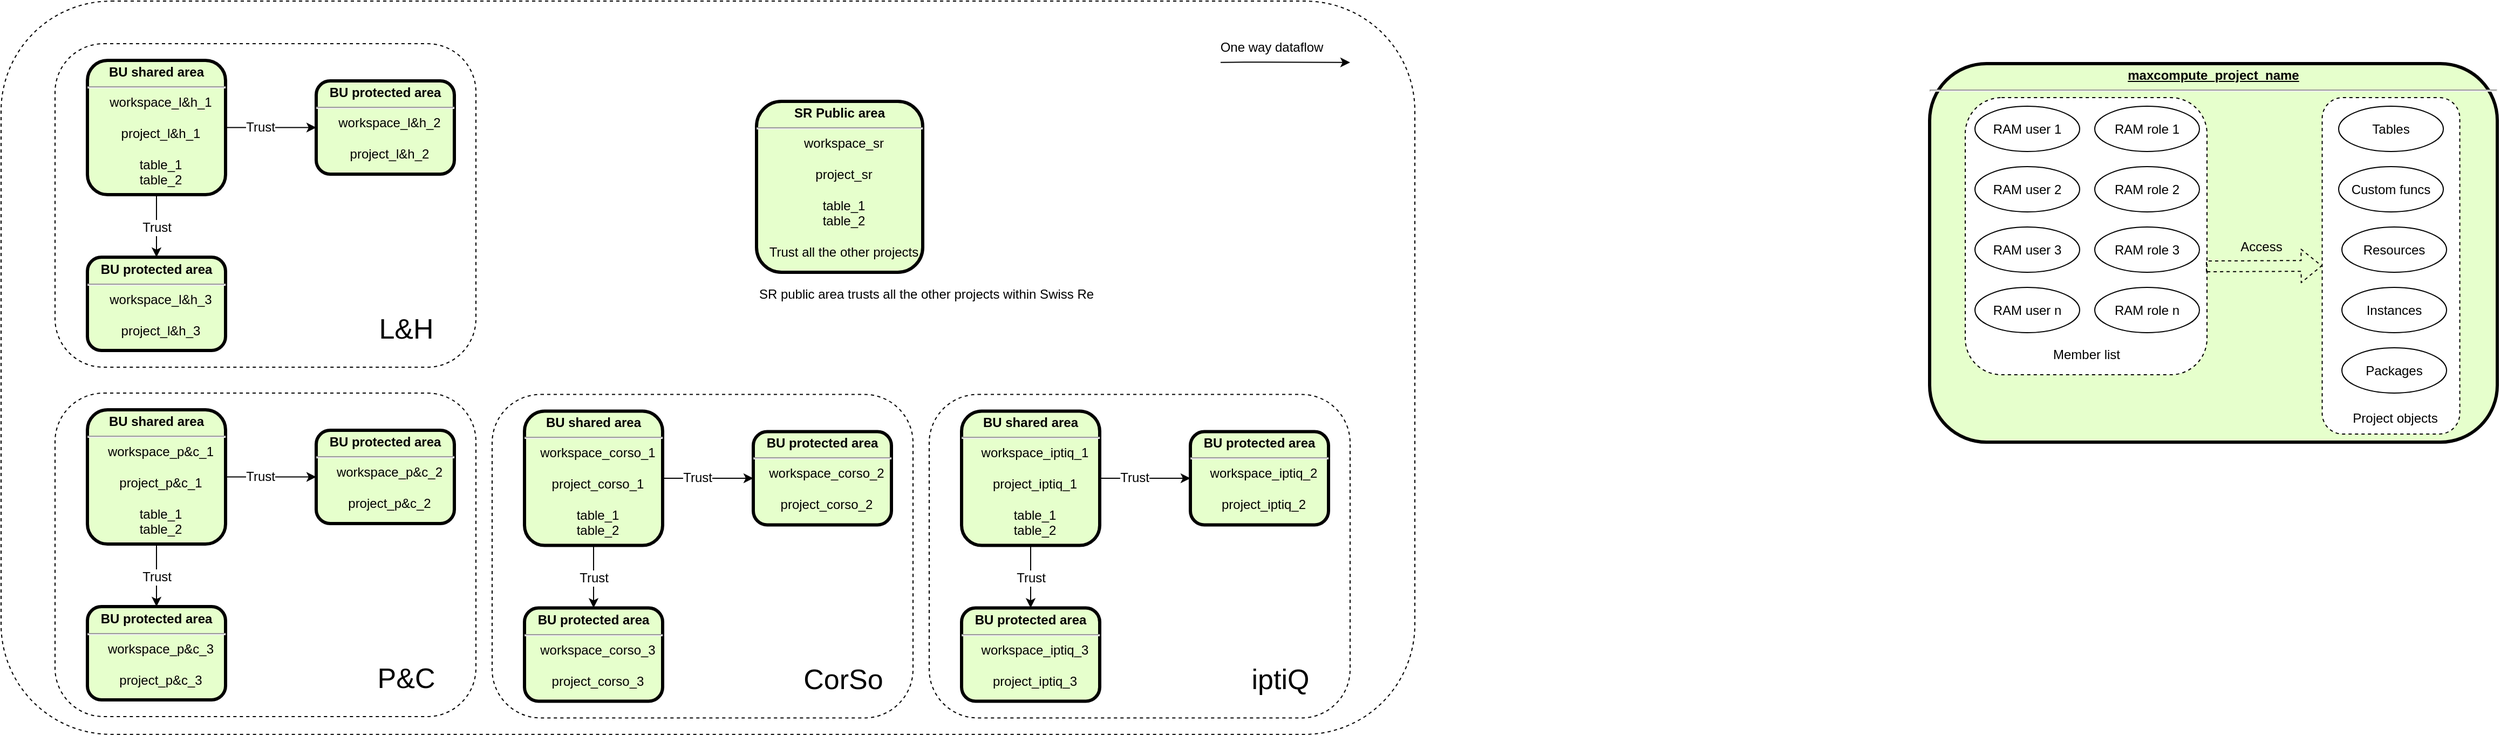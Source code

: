 <mxfile version="14.4.5" type="github">
  <diagram name="Page-1" id="c7558073-3199-34d8-9f00-42111426c3f3">
    <mxGraphModel dx="2589" dy="1806" grid="0" gridSize="10" guides="1" tooltips="1" connect="1" arrows="1" fold="1" page="1" pageScale="1" pageWidth="826" pageHeight="1169" background="#ffffff" math="0" shadow="0">
      <root>
        <mxCell id="0" />
        <mxCell id="1" parent="0" />
        <mxCell id="BuY6lLi31nu-NfypY2Oj-112" value="" style="rounded=1;whiteSpace=wrap;html=1;fontSize=12;dashed=1;" parent="1" vertex="1">
          <mxGeometry x="-630" y="-130" width="1310" height="680" as="geometry" />
        </mxCell>
        <mxCell id="zFzPmybtbYSCaZnyCdFx-10" value="&lt;p style=&quot;margin: 0px ; margin-top: 4px ; text-align: center ; text-decoration: underline&quot;&gt;maxcompute_project_name&lt;/p&gt;&lt;hr&gt;&lt;p style=&quot;margin: 0px ; margin-left: 8px&quot;&gt;&lt;br&gt;&lt;/p&gt;" style="verticalAlign=middle;align=center;overflow=fill;fontSize=12;fontFamily=Helvetica;html=1;rounded=1;fontStyle=1;strokeWidth=3;fillColor=#E6FFCC" parent="1" vertex="1">
          <mxGeometry x="1157" y="-72" width="526" height="351" as="geometry" />
        </mxCell>
        <mxCell id="zFzPmybtbYSCaZnyCdFx-26" value="" style="rounded=1;whiteSpace=wrap;html=1;dashed=1;" parent="1" vertex="1">
          <mxGeometry x="1520.75" y="-40.5" width="127.5" height="312" as="geometry" />
        </mxCell>
        <mxCell id="zFzPmybtbYSCaZnyCdFx-24" value="" style="rounded=1;whiteSpace=wrap;html=1;dashed=1;" parent="1" vertex="1">
          <mxGeometry x="1190" y="-40.5" width="224" height="257" as="geometry" />
        </mxCell>
        <mxCell id="P1ETKW7xS4ezUGH-ev0N-116" value="" style="rounded=1;whiteSpace=wrap;html=1;dashed=1;" parent="1" vertex="1">
          <mxGeometry x="230" y="234.75" width="390" height="300" as="geometry" />
        </mxCell>
        <mxCell id="10" value="&lt;p style=&quot;margin: 4px 0px 0px&quot;&gt;BU shared area&lt;/p&gt;&lt;hr&gt;&lt;p style=&quot;margin: 0px ; margin-left: 8px&quot;&gt;&lt;span style=&quot;font-weight: 400&quot;&gt;workspace_iptiq_1&lt;/span&gt;&lt;br&gt;&lt;/p&gt;&lt;p style=&quot;margin: 0px ; margin-left: 8px&quot;&gt;&lt;span style=&quot;font-weight: 400&quot;&gt;&lt;br&gt;&lt;/span&gt;&lt;/p&gt;&lt;p style=&quot;margin: 0px ; margin-left: 8px&quot;&gt;&lt;span style=&quot;font-weight: normal&quot;&gt;project_iptiq_1&lt;/span&gt;&lt;/p&gt;&lt;p style=&quot;margin: 0px ; margin-left: 8px&quot;&gt;&lt;span style=&quot;font-weight: normal&quot;&gt;&lt;br&gt;&lt;/span&gt;&lt;/p&gt;&lt;p style=&quot;margin: 0px ; margin-left: 8px&quot;&gt;&lt;span style=&quot;font-weight: normal&quot;&gt;table_1&lt;/span&gt;&lt;/p&gt;&lt;p style=&quot;margin: 0px ; margin-left: 8px&quot;&gt;&lt;span style=&quot;font-weight: normal&quot;&gt;table_2&lt;/span&gt;&lt;/p&gt;" style="verticalAlign=middle;align=center;overflow=fill;fontSize=12;fontFamily=Helvetica;html=1;rounded=1;fontStyle=1;strokeWidth=3;fillColor=#E6FFCC" parent="1" vertex="1">
          <mxGeometry x="260" y="250.25" width="128" height="124.5" as="geometry" />
        </mxCell>
        <mxCell id="P1ETKW7xS4ezUGH-ev0N-117" value="iptiQ" style="text;html=1;align=center;verticalAlign=middle;resizable=0;points=[];autosize=1;strokeWidth=1;fontSize=26;" parent="1" vertex="1">
          <mxGeometry x="520" y="479.25" width="70" height="40" as="geometry" />
        </mxCell>
        <mxCell id="P1ETKW7xS4ezUGH-ev0N-125" value="" style="endArrow=classic;html=1;fontSize=20;" parent="1" edge="1">
          <mxGeometry width="50" height="50" relative="1" as="geometry">
            <mxPoint x="500" y="-73.1" as="sourcePoint" />
            <mxPoint x="620" y="-73.1" as="targetPoint" />
            <Array as="points">
              <mxPoint x="532" y="-73.43" />
            </Array>
          </mxGeometry>
        </mxCell>
        <mxCell id="P1ETKW7xS4ezUGH-ev0N-126" value="&lt;font style=&quot;font-size: 12px&quot;&gt;One way dataflow&lt;/font&gt;" style="text;html=1;align=center;verticalAlign=middle;resizable=0;points=[];autosize=1;fontSize=20;" parent="1" vertex="1">
          <mxGeometry x="494.5" y="-106.76" width="105" height="31" as="geometry" />
        </mxCell>
        <mxCell id="P1ETKW7xS4ezUGH-ev0N-159" value="&lt;p style=&quot;margin: 4px 0px 0px ; text-align: center&quot;&gt;SR Public area&lt;/p&gt;&lt;hr&gt;&lt;p style=&quot;margin: 0px ; margin-left: 8px&quot;&gt;&lt;span style=&quot;font-weight: normal&quot;&gt;workspace_sr&lt;/span&gt;&lt;br&gt;&lt;/p&gt;&lt;p style=&quot;margin: 0px ; margin-left: 8px&quot;&gt;&lt;br&gt;&lt;/p&gt;&lt;p style=&quot;margin: 0px ; margin-left: 8px&quot;&gt;&lt;span style=&quot;font-weight: normal&quot;&gt;project_sr&lt;/span&gt;&lt;/p&gt;&lt;p style=&quot;margin: 0px ; margin-left: 8px&quot;&gt;&lt;br&gt;&lt;/p&gt;&lt;p style=&quot;margin: 0px ; margin-left: 8px&quot;&gt;&lt;span style=&quot;font-weight: normal&quot;&gt;table_1&lt;/span&gt;&lt;/p&gt;&lt;p style=&quot;margin: 0px ; margin-left: 8px&quot;&gt;&lt;span style=&quot;font-weight: normal&quot;&gt;table_2&lt;/span&gt;&lt;/p&gt;&lt;p style=&quot;margin: 0px ; margin-left: 8px&quot;&gt;&lt;span style=&quot;font-weight: normal&quot;&gt;&lt;br&gt;&lt;/span&gt;&lt;/p&gt;&lt;p style=&quot;margin: 0px ; margin-left: 8px&quot;&gt;&lt;span style=&quot;font-weight: normal&quot;&gt;Trust all the other projects&lt;/span&gt;&lt;/p&gt;" style="verticalAlign=middle;align=center;overflow=fill;fontSize=12;fontFamily=Helvetica;html=1;rounded=1;fontStyle=1;strokeWidth=3;fillColor=#E6FFCC" parent="1" vertex="1">
          <mxGeometry x="70" y="-37" width="154" height="158.5" as="geometry" />
        </mxCell>
        <mxCell id="zFzPmybtbYSCaZnyCdFx-11" value="RAM user 3" style="ellipse;whiteSpace=wrap;html=1;" parent="1" vertex="1">
          <mxGeometry x="1199" y="79.5" width="97" height="42" as="geometry" />
        </mxCell>
        <mxCell id="zFzPmybtbYSCaZnyCdFx-12" value="RAM user 2" style="ellipse;whiteSpace=wrap;html=1;" parent="1" vertex="1">
          <mxGeometry x="1199" y="23.5" width="97" height="42" as="geometry" />
        </mxCell>
        <mxCell id="zFzPmybtbYSCaZnyCdFx-13" value="RAM user 1" style="ellipse;whiteSpace=wrap;html=1;" parent="1" vertex="1">
          <mxGeometry x="1199" y="-32.5" width="97" height="42" as="geometry" />
        </mxCell>
        <mxCell id="zFzPmybtbYSCaZnyCdFx-14" value="RAM role 3" style="ellipse;whiteSpace=wrap;html=1;" parent="1" vertex="1">
          <mxGeometry x="1310" y="79.5" width="97" height="42" as="geometry" />
        </mxCell>
        <mxCell id="zFzPmybtbYSCaZnyCdFx-15" value="RAM role 2" style="ellipse;whiteSpace=wrap;html=1;" parent="1" vertex="1">
          <mxGeometry x="1310" y="23.5" width="97" height="42" as="geometry" />
        </mxCell>
        <mxCell id="zFzPmybtbYSCaZnyCdFx-16" value="RAM role 1" style="ellipse;whiteSpace=wrap;html=1;" parent="1" vertex="1">
          <mxGeometry x="1310" y="-32.5" width="97" height="42" as="geometry" />
        </mxCell>
        <mxCell id="zFzPmybtbYSCaZnyCdFx-17" value="RAM user n" style="ellipse;whiteSpace=wrap;html=1;" parent="1" vertex="1">
          <mxGeometry x="1199" y="135.5" width="97" height="42" as="geometry" />
        </mxCell>
        <mxCell id="zFzPmybtbYSCaZnyCdFx-18" value="RAM role n" style="ellipse;whiteSpace=wrap;html=1;" parent="1" vertex="1">
          <mxGeometry x="1310" y="135.5" width="97" height="42" as="geometry" />
        </mxCell>
        <mxCell id="zFzPmybtbYSCaZnyCdFx-19" value="Tables" style="ellipse;whiteSpace=wrap;html=1;" parent="1" vertex="1">
          <mxGeometry x="1536" y="-32.5" width="97" height="42" as="geometry" />
        </mxCell>
        <mxCell id="zFzPmybtbYSCaZnyCdFx-20" value="Custom funcs" style="ellipse;whiteSpace=wrap;html=1;" parent="1" vertex="1">
          <mxGeometry x="1536" y="23.5" width="97" height="42" as="geometry" />
        </mxCell>
        <mxCell id="zFzPmybtbYSCaZnyCdFx-21" value="Resources" style="ellipse;whiteSpace=wrap;html=1;" parent="1" vertex="1">
          <mxGeometry x="1539" y="79.5" width="97" height="42" as="geometry" />
        </mxCell>
        <mxCell id="zFzPmybtbYSCaZnyCdFx-22" value="Instances" style="ellipse;whiteSpace=wrap;html=1;" parent="1" vertex="1">
          <mxGeometry x="1539" y="135.5" width="97" height="42" as="geometry" />
        </mxCell>
        <mxCell id="zFzPmybtbYSCaZnyCdFx-23" value="Packages" style="ellipse;whiteSpace=wrap;html=1;" parent="1" vertex="1">
          <mxGeometry x="1539" y="191.5" width="97" height="42" as="geometry" />
        </mxCell>
        <mxCell id="zFzPmybtbYSCaZnyCdFx-25" value="Member list" style="text;html=1;align=center;verticalAlign=middle;resizable=0;points=[];autosize=1;" parent="1" vertex="1">
          <mxGeometry x="1266" y="188.5" width="72" height="18" as="geometry" />
        </mxCell>
        <mxCell id="zFzPmybtbYSCaZnyCdFx-27" value="Project objects" style="text;html=1;align=center;verticalAlign=middle;resizable=0;points=[];autosize=1;" parent="1" vertex="1">
          <mxGeometry x="1543" y="247.5" width="89" height="18" as="geometry" />
        </mxCell>
        <mxCell id="BuY6lLi31nu-NfypY2Oj-10" value="" style="shape=flexArrow;endArrow=classic;html=1;entryX=0;entryY=0.5;entryDx=0;entryDy=0;dashed=1;" parent="1" target="zFzPmybtbYSCaZnyCdFx-26" edge="1">
          <mxGeometry width="50" height="50" relative="1" as="geometry">
            <mxPoint x="1413" y="116" as="sourcePoint" />
            <mxPoint x="1483" y="69" as="targetPoint" />
          </mxGeometry>
        </mxCell>
        <mxCell id="BuY6lLi31nu-NfypY2Oj-11" value="Access" style="text;html=1;align=center;verticalAlign=middle;resizable=0;points=[];autosize=1;" parent="1" vertex="1">
          <mxGeometry x="1439" y="89" width="49" height="18" as="geometry" />
        </mxCell>
        <mxCell id="BuY6lLi31nu-NfypY2Oj-49" value="&lt;p style=&quot;margin: 4px 0px 0px&quot;&gt;BU protected area&lt;/p&gt;&lt;hr&gt;&lt;p style=&quot;margin: 0px ; margin-left: 8px&quot;&gt;&lt;span style=&quot;font-weight: 400&quot;&gt;workspace_iptiq_2&lt;/span&gt;&lt;br&gt;&lt;/p&gt;&lt;p style=&quot;margin: 0px ; margin-left: 8px&quot;&gt;&lt;span style=&quot;font-weight: 400&quot;&gt;&lt;br&gt;&lt;/span&gt;&lt;/p&gt;&lt;p style=&quot;margin: 0px ; margin-left: 8px&quot;&gt;&lt;span style=&quot;font-weight: normal&quot;&gt;project_iptiq_2&lt;/span&gt;&lt;/p&gt;" style="verticalAlign=middle;align=center;overflow=fill;fontSize=12;fontFamily=Helvetica;html=1;rounded=1;fontStyle=1;strokeWidth=3;fillColor=#E6FFCC" parent="1" vertex="1">
          <mxGeometry x="472" y="269.25" width="128" height="86.5" as="geometry" />
        </mxCell>
        <mxCell id="BuY6lLi31nu-NfypY2Oj-50" value="&lt;p style=&quot;margin: 4px 0px 0px&quot;&gt;BU protected area&lt;/p&gt;&lt;hr&gt;&lt;p style=&quot;margin: 0px ; margin-left: 8px&quot;&gt;&lt;span style=&quot;font-weight: 400&quot;&gt;workspace_iptiq_3&lt;/span&gt;&lt;br&gt;&lt;/p&gt;&lt;p style=&quot;margin: 0px ; margin-left: 8px&quot;&gt;&lt;span style=&quot;font-weight: 400&quot;&gt;&lt;br&gt;&lt;/span&gt;&lt;/p&gt;&lt;p style=&quot;margin: 0px ; margin-left: 8px&quot;&gt;&lt;span style=&quot;font-weight: normal&quot;&gt;project_iptiq_3&lt;/span&gt;&lt;/p&gt;" style="verticalAlign=middle;align=center;overflow=fill;fontSize=12;fontFamily=Helvetica;html=1;rounded=1;fontStyle=1;strokeWidth=3;fillColor=#E6FFCC" parent="1" vertex="1">
          <mxGeometry x="260" y="432.75" width="128" height="86.5" as="geometry" />
        </mxCell>
        <mxCell id="BuY6lLi31nu-NfypY2Oj-66" value="" style="endArrow=classic;html=1;fontSize=12;exitX=1;exitY=0.5;exitDx=0;exitDy=0;entryX=0;entryY=0.5;entryDx=0;entryDy=0;" parent="1" source="10" target="BuY6lLi31nu-NfypY2Oj-49" edge="1">
          <mxGeometry width="50" height="50" relative="1" as="geometry">
            <mxPoint x="150" y="494.75" as="sourcePoint" />
            <mxPoint x="200" y="444.75" as="targetPoint" />
          </mxGeometry>
        </mxCell>
        <mxCell id="BuY6lLi31nu-NfypY2Oj-67" value="Trust" style="edgeLabel;html=1;align=center;verticalAlign=middle;resizable=0;points=[];fontSize=12;" parent="BuY6lLi31nu-NfypY2Oj-66" vertex="1" connectable="0">
          <mxGeometry x="-0.238" y="1" relative="1" as="geometry">
            <mxPoint as="offset" />
          </mxGeometry>
        </mxCell>
        <mxCell id="BuY6lLi31nu-NfypY2Oj-68" value="" style="endArrow=classic;html=1;fontSize=12;exitX=0.5;exitY=1;exitDx=0;exitDy=0;entryX=0.5;entryY=0;entryDx=0;entryDy=0;" parent="1" source="10" target="BuY6lLi31nu-NfypY2Oj-50" edge="1">
          <mxGeometry width="50" height="50" relative="1" as="geometry">
            <mxPoint x="90" y="524.75" as="sourcePoint" />
            <mxPoint x="140" y="474.75" as="targetPoint" />
          </mxGeometry>
        </mxCell>
        <mxCell id="BuY6lLi31nu-NfypY2Oj-70" value="Trust" style="edgeLabel;html=1;align=center;verticalAlign=middle;resizable=0;points=[];fontSize=12;" parent="BuY6lLi31nu-NfypY2Oj-68" vertex="1" connectable="0">
          <mxGeometry x="-0.483" y="-2" relative="1" as="geometry">
            <mxPoint x="2" y="15" as="offset" />
          </mxGeometry>
        </mxCell>
        <mxCell id="BuY6lLi31nu-NfypY2Oj-71" value="" style="rounded=1;whiteSpace=wrap;html=1;dashed=1;" parent="1" vertex="1">
          <mxGeometry x="-580" y="233.5" width="390" height="300" as="geometry" />
        </mxCell>
        <mxCell id="BuY6lLi31nu-NfypY2Oj-72" value="&lt;p style=&quot;margin: 4px 0px 0px&quot;&gt;BU shared area&lt;/p&gt;&lt;hr&gt;&lt;p style=&quot;margin: 0px ; margin-left: 8px&quot;&gt;&lt;span style=&quot;font-weight: 400&quot;&gt;workspace_p&amp;amp;c_1&lt;/span&gt;&lt;br&gt;&lt;/p&gt;&lt;p style=&quot;margin: 0px ; margin-left: 8px&quot;&gt;&lt;span style=&quot;font-weight: 400&quot;&gt;&lt;br&gt;&lt;/span&gt;&lt;/p&gt;&lt;p style=&quot;margin: 0px ; margin-left: 8px&quot;&gt;&lt;span style=&quot;font-weight: normal&quot;&gt;project_p&amp;amp;c_1&lt;/span&gt;&lt;/p&gt;&lt;p style=&quot;margin: 0px ; margin-left: 8px&quot;&gt;&lt;span style=&quot;font-weight: normal&quot;&gt;&lt;br&gt;&lt;/span&gt;&lt;/p&gt;&lt;p style=&quot;margin: 0px ; margin-left: 8px&quot;&gt;&lt;span style=&quot;font-weight: normal&quot;&gt;table_1&lt;/span&gt;&lt;/p&gt;&lt;p style=&quot;margin: 0px ; margin-left: 8px&quot;&gt;&lt;span style=&quot;font-weight: normal&quot;&gt;table_2&lt;/span&gt;&lt;/p&gt;" style="verticalAlign=middle;align=center;overflow=fill;fontSize=12;fontFamily=Helvetica;html=1;rounded=1;fontStyle=1;strokeWidth=3;fillColor=#E6FFCC" parent="1" vertex="1">
          <mxGeometry x="-550" y="249" width="128" height="124.5" as="geometry" />
        </mxCell>
        <mxCell id="BuY6lLi31nu-NfypY2Oj-73" value="P&amp;amp;C" style="text;html=1;align=center;verticalAlign=middle;resizable=0;points=[];autosize=1;strokeWidth=1;fontSize=26;" parent="1" vertex="1">
          <mxGeometry x="-290" y="478" width="70" height="40" as="geometry" />
        </mxCell>
        <mxCell id="BuY6lLi31nu-NfypY2Oj-75" value="&lt;p style=&quot;margin: 4px 0px 0px&quot;&gt;BU protected area&lt;/p&gt;&lt;hr&gt;&lt;p style=&quot;margin: 0px ; margin-left: 8px&quot;&gt;&lt;span style=&quot;font-weight: 400&quot;&gt;workspace_p&amp;amp;c_2&lt;/span&gt;&lt;br&gt;&lt;/p&gt;&lt;p style=&quot;margin: 0px ; margin-left: 8px&quot;&gt;&lt;span style=&quot;font-weight: 400&quot;&gt;&lt;br&gt;&lt;/span&gt;&lt;/p&gt;&lt;p style=&quot;margin: 0px ; margin-left: 8px&quot;&gt;&lt;span style=&quot;font-weight: normal&quot;&gt;project_p&amp;amp;c_2&lt;/span&gt;&lt;/p&gt;" style="verticalAlign=middle;align=center;overflow=fill;fontSize=12;fontFamily=Helvetica;html=1;rounded=1;fontStyle=1;strokeWidth=3;fillColor=#E6FFCC" parent="1" vertex="1">
          <mxGeometry x="-338" y="268" width="128" height="86.5" as="geometry" />
        </mxCell>
        <mxCell id="BuY6lLi31nu-NfypY2Oj-76" value="&lt;p style=&quot;margin: 4px 0px 0px&quot;&gt;BU protected area&lt;/p&gt;&lt;hr&gt;&lt;p style=&quot;margin: 0px ; margin-left: 8px&quot;&gt;&lt;span style=&quot;font-weight: 400&quot;&gt;workspace_p&amp;amp;c_3&lt;/span&gt;&lt;br&gt;&lt;/p&gt;&lt;p style=&quot;margin: 0px ; margin-left: 8px&quot;&gt;&lt;span style=&quot;font-weight: 400&quot;&gt;&lt;br&gt;&lt;/span&gt;&lt;/p&gt;&lt;p style=&quot;margin: 0px ; margin-left: 8px&quot;&gt;&lt;span style=&quot;font-weight: normal&quot;&gt;project_p&amp;amp;c_3&lt;/span&gt;&lt;/p&gt;" style="verticalAlign=middle;align=center;overflow=fill;fontSize=12;fontFamily=Helvetica;html=1;rounded=1;fontStyle=1;strokeWidth=3;fillColor=#E6FFCC" parent="1" vertex="1">
          <mxGeometry x="-550" y="431.5" width="128" height="86.5" as="geometry" />
        </mxCell>
        <mxCell id="BuY6lLi31nu-NfypY2Oj-77" value="" style="endArrow=classic;html=1;fontSize=12;exitX=1;exitY=0.5;exitDx=0;exitDy=0;entryX=0;entryY=0.5;entryDx=0;entryDy=0;" parent="1" source="BuY6lLi31nu-NfypY2Oj-72" target="BuY6lLi31nu-NfypY2Oj-75" edge="1">
          <mxGeometry width="50" height="50" relative="1" as="geometry">
            <mxPoint x="-660" y="493.5" as="sourcePoint" />
            <mxPoint x="-610" y="443.5" as="targetPoint" />
          </mxGeometry>
        </mxCell>
        <mxCell id="BuY6lLi31nu-NfypY2Oj-78" value="Trust" style="edgeLabel;html=1;align=center;verticalAlign=middle;resizable=0;points=[];fontSize=12;" parent="BuY6lLi31nu-NfypY2Oj-77" vertex="1" connectable="0">
          <mxGeometry x="-0.238" y="1" relative="1" as="geometry">
            <mxPoint as="offset" />
          </mxGeometry>
        </mxCell>
        <mxCell id="BuY6lLi31nu-NfypY2Oj-79" value="" style="endArrow=classic;html=1;fontSize=12;exitX=0.5;exitY=1;exitDx=0;exitDy=0;entryX=0.5;entryY=0;entryDx=0;entryDy=0;" parent="1" source="BuY6lLi31nu-NfypY2Oj-72" target="BuY6lLi31nu-NfypY2Oj-76" edge="1">
          <mxGeometry width="50" height="50" relative="1" as="geometry">
            <mxPoint x="-720" y="523.5" as="sourcePoint" />
            <mxPoint x="-670" y="473.5" as="targetPoint" />
          </mxGeometry>
        </mxCell>
        <mxCell id="BuY6lLi31nu-NfypY2Oj-80" value="Trust" style="edgeLabel;html=1;align=center;verticalAlign=middle;resizable=0;points=[];fontSize=12;" parent="BuY6lLi31nu-NfypY2Oj-79" vertex="1" connectable="0">
          <mxGeometry x="-0.483" y="-2" relative="1" as="geometry">
            <mxPoint x="2" y="15" as="offset" />
          </mxGeometry>
        </mxCell>
        <mxCell id="BuY6lLi31nu-NfypY2Oj-81" value="" style="rounded=1;whiteSpace=wrap;html=1;dashed=1;" parent="1" vertex="1">
          <mxGeometry x="-580" y="-90.5" width="390" height="300" as="geometry" />
        </mxCell>
        <mxCell id="BuY6lLi31nu-NfypY2Oj-82" value="&lt;p style=&quot;margin: 4px 0px 0px&quot;&gt;BU shared area&lt;/p&gt;&lt;hr&gt;&lt;p style=&quot;margin: 0px ; margin-left: 8px&quot;&gt;&lt;span style=&quot;font-weight: 400&quot;&gt;workspace_l&amp;amp;h_1&lt;/span&gt;&lt;br&gt;&lt;/p&gt;&lt;p style=&quot;margin: 0px ; margin-left: 8px&quot;&gt;&lt;span style=&quot;font-weight: 400&quot;&gt;&lt;br&gt;&lt;/span&gt;&lt;/p&gt;&lt;p style=&quot;margin: 0px ; margin-left: 8px&quot;&gt;&lt;span style=&quot;font-weight: normal&quot;&gt;project_l&amp;amp;h_1&lt;/span&gt;&lt;/p&gt;&lt;p style=&quot;margin: 0px ; margin-left: 8px&quot;&gt;&lt;span style=&quot;font-weight: normal&quot;&gt;&lt;br&gt;&lt;/span&gt;&lt;/p&gt;&lt;p style=&quot;margin: 0px ; margin-left: 8px&quot;&gt;&lt;span style=&quot;font-weight: normal&quot;&gt;table_1&lt;/span&gt;&lt;/p&gt;&lt;p style=&quot;margin: 0px ; margin-left: 8px&quot;&gt;&lt;span style=&quot;font-weight: normal&quot;&gt;table_2&lt;/span&gt;&lt;/p&gt;" style="verticalAlign=middle;align=center;overflow=fill;fontSize=12;fontFamily=Helvetica;html=1;rounded=1;fontStyle=1;strokeWidth=3;fillColor=#E6FFCC" parent="1" vertex="1">
          <mxGeometry x="-550" y="-75" width="128" height="124.5" as="geometry" />
        </mxCell>
        <mxCell id="BuY6lLi31nu-NfypY2Oj-83" value="L&amp;amp;H" style="text;html=1;align=center;verticalAlign=middle;resizable=0;points=[];autosize=1;strokeWidth=1;fontSize=26;" parent="1" vertex="1">
          <mxGeometry x="-290" y="154" width="70" height="40" as="geometry" />
        </mxCell>
        <mxCell id="BuY6lLi31nu-NfypY2Oj-85" value="&lt;p style=&quot;margin: 4px 0px 0px&quot;&gt;BU protected area&lt;/p&gt;&lt;hr&gt;&lt;p style=&quot;margin: 0px ; margin-left: 8px&quot;&gt;&lt;span style=&quot;font-weight: 400&quot;&gt;workspace_l&amp;amp;h_2&lt;/span&gt;&lt;br&gt;&lt;/p&gt;&lt;p style=&quot;margin: 0px ; margin-left: 8px&quot;&gt;&lt;span style=&quot;font-weight: 400&quot;&gt;&lt;br&gt;&lt;/span&gt;&lt;/p&gt;&lt;p style=&quot;margin: 0px ; margin-left: 8px&quot;&gt;&lt;span style=&quot;font-weight: normal&quot;&gt;project_l&amp;amp;h_2&lt;/span&gt;&lt;/p&gt;" style="verticalAlign=middle;align=center;overflow=fill;fontSize=12;fontFamily=Helvetica;html=1;rounded=1;fontStyle=1;strokeWidth=3;fillColor=#E6FFCC" parent="1" vertex="1">
          <mxGeometry x="-338" y="-56" width="128" height="86.5" as="geometry" />
        </mxCell>
        <mxCell id="BuY6lLi31nu-NfypY2Oj-86" value="&lt;p style=&quot;margin: 4px 0px 0px&quot;&gt;BU protected area&lt;/p&gt;&lt;hr&gt;&lt;p style=&quot;margin: 0px ; margin-left: 8px&quot;&gt;&lt;span style=&quot;font-weight: 400&quot;&gt;workspace_l&amp;amp;h_3&lt;/span&gt;&lt;br&gt;&lt;/p&gt;&lt;p style=&quot;margin: 0px ; margin-left: 8px&quot;&gt;&lt;span style=&quot;font-weight: 400&quot;&gt;&lt;br&gt;&lt;/span&gt;&lt;/p&gt;&lt;p style=&quot;margin: 0px ; margin-left: 8px&quot;&gt;&lt;span style=&quot;font-weight: normal&quot;&gt;project_l&amp;amp;h_3&lt;/span&gt;&lt;/p&gt;" style="verticalAlign=middle;align=center;overflow=fill;fontSize=12;fontFamily=Helvetica;html=1;rounded=1;fontStyle=1;strokeWidth=3;fillColor=#E6FFCC" parent="1" vertex="1">
          <mxGeometry x="-550" y="107.5" width="128" height="86.5" as="geometry" />
        </mxCell>
        <mxCell id="BuY6lLi31nu-NfypY2Oj-87" value="" style="endArrow=classic;html=1;fontSize=12;exitX=1;exitY=0.5;exitDx=0;exitDy=0;entryX=0;entryY=0.5;entryDx=0;entryDy=0;" parent="1" source="BuY6lLi31nu-NfypY2Oj-82" target="BuY6lLi31nu-NfypY2Oj-85" edge="1">
          <mxGeometry width="50" height="50" relative="1" as="geometry">
            <mxPoint x="-660" y="169.5" as="sourcePoint" />
            <mxPoint x="-610" y="119.5" as="targetPoint" />
          </mxGeometry>
        </mxCell>
        <mxCell id="BuY6lLi31nu-NfypY2Oj-88" value="Trust" style="edgeLabel;html=1;align=center;verticalAlign=middle;resizable=0;points=[];fontSize=12;" parent="BuY6lLi31nu-NfypY2Oj-87" vertex="1" connectable="0">
          <mxGeometry x="-0.238" y="1" relative="1" as="geometry">
            <mxPoint as="offset" />
          </mxGeometry>
        </mxCell>
        <mxCell id="BuY6lLi31nu-NfypY2Oj-89" value="" style="endArrow=classic;html=1;fontSize=12;exitX=0.5;exitY=1;exitDx=0;exitDy=0;entryX=0.5;entryY=0;entryDx=0;entryDy=0;" parent="1" source="BuY6lLi31nu-NfypY2Oj-82" target="BuY6lLi31nu-NfypY2Oj-86" edge="1">
          <mxGeometry width="50" height="50" relative="1" as="geometry">
            <mxPoint x="-720" y="199.5" as="sourcePoint" />
            <mxPoint x="-670" y="149.5" as="targetPoint" />
          </mxGeometry>
        </mxCell>
        <mxCell id="BuY6lLi31nu-NfypY2Oj-90" value="Trust" style="edgeLabel;html=1;align=center;verticalAlign=middle;resizable=0;points=[];fontSize=12;" parent="BuY6lLi31nu-NfypY2Oj-89" vertex="1" connectable="0">
          <mxGeometry x="-0.483" y="-2" relative="1" as="geometry">
            <mxPoint x="2" y="15" as="offset" />
          </mxGeometry>
        </mxCell>
        <mxCell id="BuY6lLi31nu-NfypY2Oj-91" value="" style="rounded=1;whiteSpace=wrap;html=1;dashed=1;" parent="1" vertex="1">
          <mxGeometry x="-175" y="234.75" width="390" height="300" as="geometry" />
        </mxCell>
        <mxCell id="BuY6lLi31nu-NfypY2Oj-92" value="&lt;p style=&quot;margin: 4px 0px 0px&quot;&gt;BU shared area&lt;/p&gt;&lt;hr&gt;&lt;p style=&quot;margin: 0px ; margin-left: 8px&quot;&gt;&lt;span style=&quot;font-weight: 400&quot;&gt;workspace_corso_1&lt;/span&gt;&lt;br&gt;&lt;/p&gt;&lt;p style=&quot;margin: 0px ; margin-left: 8px&quot;&gt;&lt;span style=&quot;font-weight: 400&quot;&gt;&lt;br&gt;&lt;/span&gt;&lt;/p&gt;&lt;p style=&quot;margin: 0px ; margin-left: 8px&quot;&gt;&lt;span style=&quot;font-weight: normal&quot;&gt;project_corso_1&lt;/span&gt;&lt;/p&gt;&lt;p style=&quot;margin: 0px ; margin-left: 8px&quot;&gt;&lt;span style=&quot;font-weight: normal&quot;&gt;&lt;br&gt;&lt;/span&gt;&lt;/p&gt;&lt;p style=&quot;margin: 0px ; margin-left: 8px&quot;&gt;&lt;span style=&quot;font-weight: normal&quot;&gt;table_1&lt;/span&gt;&lt;/p&gt;&lt;p style=&quot;margin: 0px ; margin-left: 8px&quot;&gt;&lt;span style=&quot;font-weight: normal&quot;&gt;table_2&lt;/span&gt;&lt;/p&gt;" style="verticalAlign=middle;align=center;overflow=fill;fontSize=12;fontFamily=Helvetica;html=1;rounded=1;fontStyle=1;strokeWidth=3;fillColor=#E6FFCC" parent="1" vertex="1">
          <mxGeometry x="-145" y="250.25" width="128" height="124.5" as="geometry" />
        </mxCell>
        <mxCell id="BuY6lLi31nu-NfypY2Oj-93" value="CorSo" style="text;html=1;align=center;verticalAlign=middle;resizable=0;points=[];autosize=1;strokeWidth=1;fontSize=26;" parent="1" vertex="1">
          <mxGeometry x="105" y="479.25" width="90" height="40" as="geometry" />
        </mxCell>
        <mxCell id="BuY6lLi31nu-NfypY2Oj-95" value="&lt;p style=&quot;margin: 4px 0px 0px&quot;&gt;BU protected area&lt;/p&gt;&lt;hr&gt;&lt;p style=&quot;margin: 0px ; margin-left: 8px&quot;&gt;&lt;span style=&quot;font-weight: 400&quot;&gt;workspace_corso_2&lt;/span&gt;&lt;br&gt;&lt;/p&gt;&lt;p style=&quot;margin: 0px ; margin-left: 8px&quot;&gt;&lt;span style=&quot;font-weight: 400&quot;&gt;&lt;br&gt;&lt;/span&gt;&lt;/p&gt;&lt;p style=&quot;margin: 0px ; margin-left: 8px&quot;&gt;&lt;span style=&quot;font-weight: normal&quot;&gt;project_corso_2&lt;/span&gt;&lt;/p&gt;" style="verticalAlign=middle;align=center;overflow=fill;fontSize=12;fontFamily=Helvetica;html=1;rounded=1;fontStyle=1;strokeWidth=3;fillColor=#E6FFCC" parent="1" vertex="1">
          <mxGeometry x="67" y="269.25" width="128" height="86.5" as="geometry" />
        </mxCell>
        <mxCell id="BuY6lLi31nu-NfypY2Oj-96" value="&lt;p style=&quot;margin: 4px 0px 0px&quot;&gt;BU protected area&lt;/p&gt;&lt;hr&gt;&lt;p style=&quot;margin: 0px ; margin-left: 8px&quot;&gt;&lt;span style=&quot;font-weight: 400&quot;&gt;workspace_corso_3&lt;/span&gt;&lt;br&gt;&lt;/p&gt;&lt;p style=&quot;margin: 0px ; margin-left: 8px&quot;&gt;&lt;span style=&quot;font-weight: 400&quot;&gt;&lt;br&gt;&lt;/span&gt;&lt;/p&gt;&lt;p style=&quot;margin: 0px ; margin-left: 8px&quot;&gt;&lt;span style=&quot;font-weight: normal&quot;&gt;project_corso_3&lt;/span&gt;&lt;/p&gt;" style="verticalAlign=middle;align=center;overflow=fill;fontSize=12;fontFamily=Helvetica;html=1;rounded=1;fontStyle=1;strokeWidth=3;fillColor=#E6FFCC" parent="1" vertex="1">
          <mxGeometry x="-145" y="432.75" width="128" height="86.5" as="geometry" />
        </mxCell>
        <mxCell id="BuY6lLi31nu-NfypY2Oj-97" value="" style="endArrow=classic;html=1;fontSize=12;exitX=1;exitY=0.5;exitDx=0;exitDy=0;entryX=0;entryY=0.5;entryDx=0;entryDy=0;" parent="1" source="BuY6lLi31nu-NfypY2Oj-92" target="BuY6lLi31nu-NfypY2Oj-95" edge="1">
          <mxGeometry width="50" height="50" relative="1" as="geometry">
            <mxPoint x="-255" y="494.75" as="sourcePoint" />
            <mxPoint x="-205" y="444.75" as="targetPoint" />
          </mxGeometry>
        </mxCell>
        <mxCell id="BuY6lLi31nu-NfypY2Oj-98" value="Trust" style="edgeLabel;html=1;align=center;verticalAlign=middle;resizable=0;points=[];fontSize=12;" parent="BuY6lLi31nu-NfypY2Oj-97" vertex="1" connectable="0">
          <mxGeometry x="-0.238" y="1" relative="1" as="geometry">
            <mxPoint as="offset" />
          </mxGeometry>
        </mxCell>
        <mxCell id="BuY6lLi31nu-NfypY2Oj-99" value="" style="endArrow=classic;html=1;fontSize=12;exitX=0.5;exitY=1;exitDx=0;exitDy=0;entryX=0.5;entryY=0;entryDx=0;entryDy=0;" parent="1" source="BuY6lLi31nu-NfypY2Oj-92" target="BuY6lLi31nu-NfypY2Oj-96" edge="1">
          <mxGeometry width="50" height="50" relative="1" as="geometry">
            <mxPoint x="-315" y="524.75" as="sourcePoint" />
            <mxPoint x="-265" y="474.75" as="targetPoint" />
          </mxGeometry>
        </mxCell>
        <mxCell id="BuY6lLi31nu-NfypY2Oj-100" value="Trust" style="edgeLabel;html=1;align=center;verticalAlign=middle;resizable=0;points=[];fontSize=12;" parent="BuY6lLi31nu-NfypY2Oj-99" vertex="1" connectable="0">
          <mxGeometry x="-0.483" y="-2" relative="1" as="geometry">
            <mxPoint x="2" y="15" as="offset" />
          </mxGeometry>
        </mxCell>
        <mxCell id="xc5hKMr7l7KYl4tKn60T-10" value="SR public area trusts all the other projects within Swiss Re" style="text;html=1;align=center;verticalAlign=middle;resizable=0;points=[];autosize=1;" vertex="1" parent="1">
          <mxGeometry x="67" y="133" width="320" height="18" as="geometry" />
        </mxCell>
      </root>
    </mxGraphModel>
  </diagram>
</mxfile>
